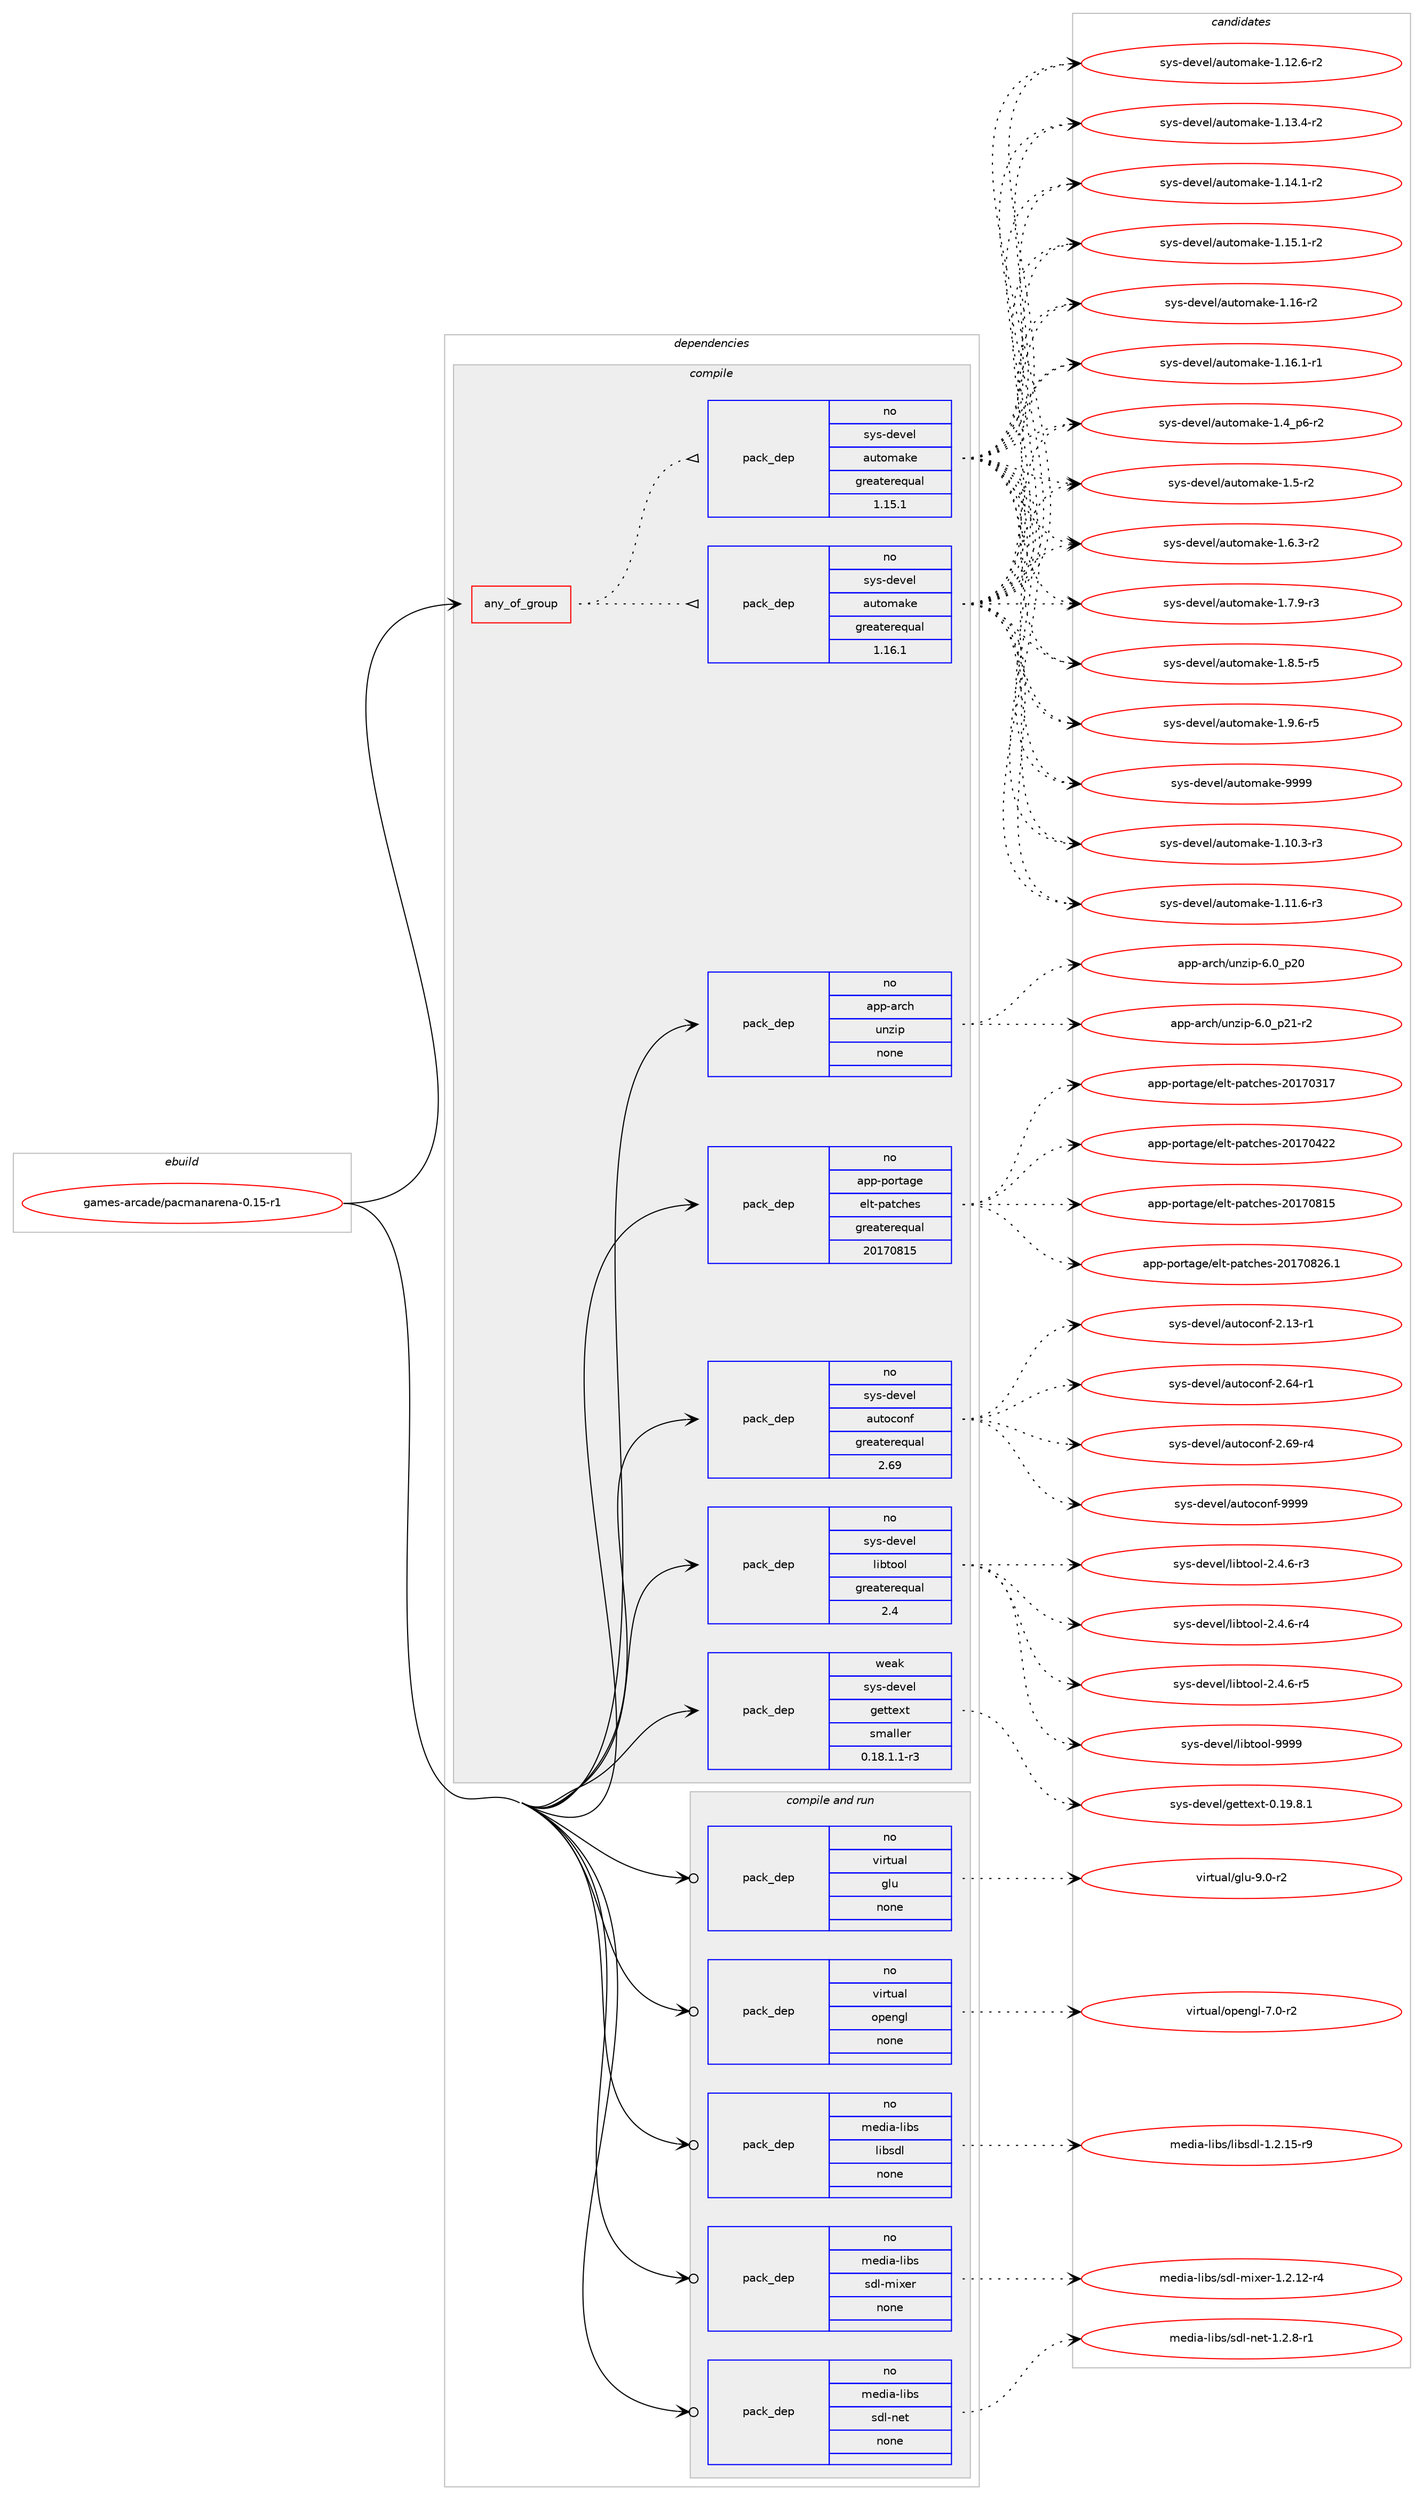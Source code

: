 digraph prolog {

# *************
# Graph options
# *************

newrank=true;
concentrate=true;
compound=true;
graph [rankdir=LR,fontname=Helvetica,fontsize=10,ranksep=1.5];#, ranksep=2.5, nodesep=0.2];
edge  [arrowhead=vee];
node  [fontname=Helvetica,fontsize=10];

# **********
# The ebuild
# **********

subgraph cluster_leftcol {
color=gray;
rank=same;
label=<<i>ebuild</i>>;
id [label="games-arcade/pacmanarena-0.15-r1", color=red, width=4, href="../games-arcade/pacmanarena-0.15-r1.svg"];
}

# ****************
# The dependencies
# ****************

subgraph cluster_midcol {
color=gray;
label=<<i>dependencies</i>>;
subgraph cluster_compile {
fillcolor="#eeeeee";
style=filled;
label=<<i>compile</i>>;
subgraph any23213 {
dependency1554504 [label=<<TABLE BORDER="0" CELLBORDER="1" CELLSPACING="0" CELLPADDING="4"><TR><TD CELLPADDING="10">any_of_group</TD></TR></TABLE>>, shape=none, color=red];subgraph pack1104593 {
dependency1554505 [label=<<TABLE BORDER="0" CELLBORDER="1" CELLSPACING="0" CELLPADDING="4" WIDTH="220"><TR><TD ROWSPAN="6" CELLPADDING="30">pack_dep</TD></TR><TR><TD WIDTH="110">no</TD></TR><TR><TD>sys-devel</TD></TR><TR><TD>automake</TD></TR><TR><TD>greaterequal</TD></TR><TR><TD>1.16.1</TD></TR></TABLE>>, shape=none, color=blue];
}
dependency1554504:e -> dependency1554505:w [weight=20,style="dotted",arrowhead="oinv"];
subgraph pack1104594 {
dependency1554506 [label=<<TABLE BORDER="0" CELLBORDER="1" CELLSPACING="0" CELLPADDING="4" WIDTH="220"><TR><TD ROWSPAN="6" CELLPADDING="30">pack_dep</TD></TR><TR><TD WIDTH="110">no</TD></TR><TR><TD>sys-devel</TD></TR><TR><TD>automake</TD></TR><TR><TD>greaterequal</TD></TR><TR><TD>1.15.1</TD></TR></TABLE>>, shape=none, color=blue];
}
dependency1554504:e -> dependency1554506:w [weight=20,style="dotted",arrowhead="oinv"];
}
id:e -> dependency1554504:w [weight=20,style="solid",arrowhead="vee"];
subgraph pack1104595 {
dependency1554507 [label=<<TABLE BORDER="0" CELLBORDER="1" CELLSPACING="0" CELLPADDING="4" WIDTH="220"><TR><TD ROWSPAN="6" CELLPADDING="30">pack_dep</TD></TR><TR><TD WIDTH="110">no</TD></TR><TR><TD>app-arch</TD></TR><TR><TD>unzip</TD></TR><TR><TD>none</TD></TR><TR><TD></TD></TR></TABLE>>, shape=none, color=blue];
}
id:e -> dependency1554507:w [weight=20,style="solid",arrowhead="vee"];
subgraph pack1104596 {
dependency1554508 [label=<<TABLE BORDER="0" CELLBORDER="1" CELLSPACING="0" CELLPADDING="4" WIDTH="220"><TR><TD ROWSPAN="6" CELLPADDING="30">pack_dep</TD></TR><TR><TD WIDTH="110">no</TD></TR><TR><TD>app-portage</TD></TR><TR><TD>elt-patches</TD></TR><TR><TD>greaterequal</TD></TR><TR><TD>20170815</TD></TR></TABLE>>, shape=none, color=blue];
}
id:e -> dependency1554508:w [weight=20,style="solid",arrowhead="vee"];
subgraph pack1104597 {
dependency1554509 [label=<<TABLE BORDER="0" CELLBORDER="1" CELLSPACING="0" CELLPADDING="4" WIDTH="220"><TR><TD ROWSPAN="6" CELLPADDING="30">pack_dep</TD></TR><TR><TD WIDTH="110">no</TD></TR><TR><TD>sys-devel</TD></TR><TR><TD>autoconf</TD></TR><TR><TD>greaterequal</TD></TR><TR><TD>2.69</TD></TR></TABLE>>, shape=none, color=blue];
}
id:e -> dependency1554509:w [weight=20,style="solid",arrowhead="vee"];
subgraph pack1104598 {
dependency1554510 [label=<<TABLE BORDER="0" CELLBORDER="1" CELLSPACING="0" CELLPADDING="4" WIDTH="220"><TR><TD ROWSPAN="6" CELLPADDING="30">pack_dep</TD></TR><TR><TD WIDTH="110">no</TD></TR><TR><TD>sys-devel</TD></TR><TR><TD>libtool</TD></TR><TR><TD>greaterequal</TD></TR><TR><TD>2.4</TD></TR></TABLE>>, shape=none, color=blue];
}
id:e -> dependency1554510:w [weight=20,style="solid",arrowhead="vee"];
subgraph pack1104599 {
dependency1554511 [label=<<TABLE BORDER="0" CELLBORDER="1" CELLSPACING="0" CELLPADDING="4" WIDTH="220"><TR><TD ROWSPAN="6" CELLPADDING="30">pack_dep</TD></TR><TR><TD WIDTH="110">weak</TD></TR><TR><TD>sys-devel</TD></TR><TR><TD>gettext</TD></TR><TR><TD>smaller</TD></TR><TR><TD>0.18.1.1-r3</TD></TR></TABLE>>, shape=none, color=blue];
}
id:e -> dependency1554511:w [weight=20,style="solid",arrowhead="vee"];
}
subgraph cluster_compileandrun {
fillcolor="#eeeeee";
style=filled;
label=<<i>compile and run</i>>;
subgraph pack1104600 {
dependency1554512 [label=<<TABLE BORDER="0" CELLBORDER="1" CELLSPACING="0" CELLPADDING="4" WIDTH="220"><TR><TD ROWSPAN="6" CELLPADDING="30">pack_dep</TD></TR><TR><TD WIDTH="110">no</TD></TR><TR><TD>media-libs</TD></TR><TR><TD>libsdl</TD></TR><TR><TD>none</TD></TR><TR><TD></TD></TR></TABLE>>, shape=none, color=blue];
}
id:e -> dependency1554512:w [weight=20,style="solid",arrowhead="odotvee"];
subgraph pack1104601 {
dependency1554513 [label=<<TABLE BORDER="0" CELLBORDER="1" CELLSPACING="0" CELLPADDING="4" WIDTH="220"><TR><TD ROWSPAN="6" CELLPADDING="30">pack_dep</TD></TR><TR><TD WIDTH="110">no</TD></TR><TR><TD>media-libs</TD></TR><TR><TD>sdl-mixer</TD></TR><TR><TD>none</TD></TR><TR><TD></TD></TR></TABLE>>, shape=none, color=blue];
}
id:e -> dependency1554513:w [weight=20,style="solid",arrowhead="odotvee"];
subgraph pack1104602 {
dependency1554514 [label=<<TABLE BORDER="0" CELLBORDER="1" CELLSPACING="0" CELLPADDING="4" WIDTH="220"><TR><TD ROWSPAN="6" CELLPADDING="30">pack_dep</TD></TR><TR><TD WIDTH="110">no</TD></TR><TR><TD>media-libs</TD></TR><TR><TD>sdl-net</TD></TR><TR><TD>none</TD></TR><TR><TD></TD></TR></TABLE>>, shape=none, color=blue];
}
id:e -> dependency1554514:w [weight=20,style="solid",arrowhead="odotvee"];
subgraph pack1104603 {
dependency1554515 [label=<<TABLE BORDER="0" CELLBORDER="1" CELLSPACING="0" CELLPADDING="4" WIDTH="220"><TR><TD ROWSPAN="6" CELLPADDING="30">pack_dep</TD></TR><TR><TD WIDTH="110">no</TD></TR><TR><TD>virtual</TD></TR><TR><TD>glu</TD></TR><TR><TD>none</TD></TR><TR><TD></TD></TR></TABLE>>, shape=none, color=blue];
}
id:e -> dependency1554515:w [weight=20,style="solid",arrowhead="odotvee"];
subgraph pack1104604 {
dependency1554516 [label=<<TABLE BORDER="0" CELLBORDER="1" CELLSPACING="0" CELLPADDING="4" WIDTH="220"><TR><TD ROWSPAN="6" CELLPADDING="30">pack_dep</TD></TR><TR><TD WIDTH="110">no</TD></TR><TR><TD>virtual</TD></TR><TR><TD>opengl</TD></TR><TR><TD>none</TD></TR><TR><TD></TD></TR></TABLE>>, shape=none, color=blue];
}
id:e -> dependency1554516:w [weight=20,style="solid",arrowhead="odotvee"];
}
subgraph cluster_run {
fillcolor="#eeeeee";
style=filled;
label=<<i>run</i>>;
}
}

# **************
# The candidates
# **************

subgraph cluster_choices {
rank=same;
color=gray;
label=<<i>candidates</i>>;

subgraph choice1104593 {
color=black;
nodesep=1;
choice11512111545100101118101108479711711611110997107101454946494846514511451 [label="sys-devel/automake-1.10.3-r3", color=red, width=4,href="../sys-devel/automake-1.10.3-r3.svg"];
choice11512111545100101118101108479711711611110997107101454946494946544511451 [label="sys-devel/automake-1.11.6-r3", color=red, width=4,href="../sys-devel/automake-1.11.6-r3.svg"];
choice11512111545100101118101108479711711611110997107101454946495046544511450 [label="sys-devel/automake-1.12.6-r2", color=red, width=4,href="../sys-devel/automake-1.12.6-r2.svg"];
choice11512111545100101118101108479711711611110997107101454946495146524511450 [label="sys-devel/automake-1.13.4-r2", color=red, width=4,href="../sys-devel/automake-1.13.4-r2.svg"];
choice11512111545100101118101108479711711611110997107101454946495246494511450 [label="sys-devel/automake-1.14.1-r2", color=red, width=4,href="../sys-devel/automake-1.14.1-r2.svg"];
choice11512111545100101118101108479711711611110997107101454946495346494511450 [label="sys-devel/automake-1.15.1-r2", color=red, width=4,href="../sys-devel/automake-1.15.1-r2.svg"];
choice1151211154510010111810110847971171161111099710710145494649544511450 [label="sys-devel/automake-1.16-r2", color=red, width=4,href="../sys-devel/automake-1.16-r2.svg"];
choice11512111545100101118101108479711711611110997107101454946495446494511449 [label="sys-devel/automake-1.16.1-r1", color=red, width=4,href="../sys-devel/automake-1.16.1-r1.svg"];
choice115121115451001011181011084797117116111109971071014549465295112544511450 [label="sys-devel/automake-1.4_p6-r2", color=red, width=4,href="../sys-devel/automake-1.4_p6-r2.svg"];
choice11512111545100101118101108479711711611110997107101454946534511450 [label="sys-devel/automake-1.5-r2", color=red, width=4,href="../sys-devel/automake-1.5-r2.svg"];
choice115121115451001011181011084797117116111109971071014549465446514511450 [label="sys-devel/automake-1.6.3-r2", color=red, width=4,href="../sys-devel/automake-1.6.3-r2.svg"];
choice115121115451001011181011084797117116111109971071014549465546574511451 [label="sys-devel/automake-1.7.9-r3", color=red, width=4,href="../sys-devel/automake-1.7.9-r3.svg"];
choice115121115451001011181011084797117116111109971071014549465646534511453 [label="sys-devel/automake-1.8.5-r5", color=red, width=4,href="../sys-devel/automake-1.8.5-r5.svg"];
choice115121115451001011181011084797117116111109971071014549465746544511453 [label="sys-devel/automake-1.9.6-r5", color=red, width=4,href="../sys-devel/automake-1.9.6-r5.svg"];
choice115121115451001011181011084797117116111109971071014557575757 [label="sys-devel/automake-9999", color=red, width=4,href="../sys-devel/automake-9999.svg"];
dependency1554505:e -> choice11512111545100101118101108479711711611110997107101454946494846514511451:w [style=dotted,weight="100"];
dependency1554505:e -> choice11512111545100101118101108479711711611110997107101454946494946544511451:w [style=dotted,weight="100"];
dependency1554505:e -> choice11512111545100101118101108479711711611110997107101454946495046544511450:w [style=dotted,weight="100"];
dependency1554505:e -> choice11512111545100101118101108479711711611110997107101454946495146524511450:w [style=dotted,weight="100"];
dependency1554505:e -> choice11512111545100101118101108479711711611110997107101454946495246494511450:w [style=dotted,weight="100"];
dependency1554505:e -> choice11512111545100101118101108479711711611110997107101454946495346494511450:w [style=dotted,weight="100"];
dependency1554505:e -> choice1151211154510010111810110847971171161111099710710145494649544511450:w [style=dotted,weight="100"];
dependency1554505:e -> choice11512111545100101118101108479711711611110997107101454946495446494511449:w [style=dotted,weight="100"];
dependency1554505:e -> choice115121115451001011181011084797117116111109971071014549465295112544511450:w [style=dotted,weight="100"];
dependency1554505:e -> choice11512111545100101118101108479711711611110997107101454946534511450:w [style=dotted,weight="100"];
dependency1554505:e -> choice115121115451001011181011084797117116111109971071014549465446514511450:w [style=dotted,weight="100"];
dependency1554505:e -> choice115121115451001011181011084797117116111109971071014549465546574511451:w [style=dotted,weight="100"];
dependency1554505:e -> choice115121115451001011181011084797117116111109971071014549465646534511453:w [style=dotted,weight="100"];
dependency1554505:e -> choice115121115451001011181011084797117116111109971071014549465746544511453:w [style=dotted,weight="100"];
dependency1554505:e -> choice115121115451001011181011084797117116111109971071014557575757:w [style=dotted,weight="100"];
}
subgraph choice1104594 {
color=black;
nodesep=1;
choice11512111545100101118101108479711711611110997107101454946494846514511451 [label="sys-devel/automake-1.10.3-r3", color=red, width=4,href="../sys-devel/automake-1.10.3-r3.svg"];
choice11512111545100101118101108479711711611110997107101454946494946544511451 [label="sys-devel/automake-1.11.6-r3", color=red, width=4,href="../sys-devel/automake-1.11.6-r3.svg"];
choice11512111545100101118101108479711711611110997107101454946495046544511450 [label="sys-devel/automake-1.12.6-r2", color=red, width=4,href="../sys-devel/automake-1.12.6-r2.svg"];
choice11512111545100101118101108479711711611110997107101454946495146524511450 [label="sys-devel/automake-1.13.4-r2", color=red, width=4,href="../sys-devel/automake-1.13.4-r2.svg"];
choice11512111545100101118101108479711711611110997107101454946495246494511450 [label="sys-devel/automake-1.14.1-r2", color=red, width=4,href="../sys-devel/automake-1.14.1-r2.svg"];
choice11512111545100101118101108479711711611110997107101454946495346494511450 [label="sys-devel/automake-1.15.1-r2", color=red, width=4,href="../sys-devel/automake-1.15.1-r2.svg"];
choice1151211154510010111810110847971171161111099710710145494649544511450 [label="sys-devel/automake-1.16-r2", color=red, width=4,href="../sys-devel/automake-1.16-r2.svg"];
choice11512111545100101118101108479711711611110997107101454946495446494511449 [label="sys-devel/automake-1.16.1-r1", color=red, width=4,href="../sys-devel/automake-1.16.1-r1.svg"];
choice115121115451001011181011084797117116111109971071014549465295112544511450 [label="sys-devel/automake-1.4_p6-r2", color=red, width=4,href="../sys-devel/automake-1.4_p6-r2.svg"];
choice11512111545100101118101108479711711611110997107101454946534511450 [label="sys-devel/automake-1.5-r2", color=red, width=4,href="../sys-devel/automake-1.5-r2.svg"];
choice115121115451001011181011084797117116111109971071014549465446514511450 [label="sys-devel/automake-1.6.3-r2", color=red, width=4,href="../sys-devel/automake-1.6.3-r2.svg"];
choice115121115451001011181011084797117116111109971071014549465546574511451 [label="sys-devel/automake-1.7.9-r3", color=red, width=4,href="../sys-devel/automake-1.7.9-r3.svg"];
choice115121115451001011181011084797117116111109971071014549465646534511453 [label="sys-devel/automake-1.8.5-r5", color=red, width=4,href="../sys-devel/automake-1.8.5-r5.svg"];
choice115121115451001011181011084797117116111109971071014549465746544511453 [label="sys-devel/automake-1.9.6-r5", color=red, width=4,href="../sys-devel/automake-1.9.6-r5.svg"];
choice115121115451001011181011084797117116111109971071014557575757 [label="sys-devel/automake-9999", color=red, width=4,href="../sys-devel/automake-9999.svg"];
dependency1554506:e -> choice11512111545100101118101108479711711611110997107101454946494846514511451:w [style=dotted,weight="100"];
dependency1554506:e -> choice11512111545100101118101108479711711611110997107101454946494946544511451:w [style=dotted,weight="100"];
dependency1554506:e -> choice11512111545100101118101108479711711611110997107101454946495046544511450:w [style=dotted,weight="100"];
dependency1554506:e -> choice11512111545100101118101108479711711611110997107101454946495146524511450:w [style=dotted,weight="100"];
dependency1554506:e -> choice11512111545100101118101108479711711611110997107101454946495246494511450:w [style=dotted,weight="100"];
dependency1554506:e -> choice11512111545100101118101108479711711611110997107101454946495346494511450:w [style=dotted,weight="100"];
dependency1554506:e -> choice1151211154510010111810110847971171161111099710710145494649544511450:w [style=dotted,weight="100"];
dependency1554506:e -> choice11512111545100101118101108479711711611110997107101454946495446494511449:w [style=dotted,weight="100"];
dependency1554506:e -> choice115121115451001011181011084797117116111109971071014549465295112544511450:w [style=dotted,weight="100"];
dependency1554506:e -> choice11512111545100101118101108479711711611110997107101454946534511450:w [style=dotted,weight="100"];
dependency1554506:e -> choice115121115451001011181011084797117116111109971071014549465446514511450:w [style=dotted,weight="100"];
dependency1554506:e -> choice115121115451001011181011084797117116111109971071014549465546574511451:w [style=dotted,weight="100"];
dependency1554506:e -> choice115121115451001011181011084797117116111109971071014549465646534511453:w [style=dotted,weight="100"];
dependency1554506:e -> choice115121115451001011181011084797117116111109971071014549465746544511453:w [style=dotted,weight="100"];
dependency1554506:e -> choice115121115451001011181011084797117116111109971071014557575757:w [style=dotted,weight="100"];
}
subgraph choice1104595 {
color=black;
nodesep=1;
choice971121124597114991044711711012210511245544648951125048 [label="app-arch/unzip-6.0_p20", color=red, width=4,href="../app-arch/unzip-6.0_p20.svg"];
choice9711211245971149910447117110122105112455446489511250494511450 [label="app-arch/unzip-6.0_p21-r2", color=red, width=4,href="../app-arch/unzip-6.0_p21-r2.svg"];
dependency1554507:e -> choice971121124597114991044711711012210511245544648951125048:w [style=dotted,weight="100"];
dependency1554507:e -> choice9711211245971149910447117110122105112455446489511250494511450:w [style=dotted,weight="100"];
}
subgraph choice1104596 {
color=black;
nodesep=1;
choice97112112451121111141169710310147101108116451129711699104101115455048495548514955 [label="app-portage/elt-patches-20170317", color=red, width=4,href="../app-portage/elt-patches-20170317.svg"];
choice97112112451121111141169710310147101108116451129711699104101115455048495548525050 [label="app-portage/elt-patches-20170422", color=red, width=4,href="../app-portage/elt-patches-20170422.svg"];
choice97112112451121111141169710310147101108116451129711699104101115455048495548564953 [label="app-portage/elt-patches-20170815", color=red, width=4,href="../app-portage/elt-patches-20170815.svg"];
choice971121124511211111411697103101471011081164511297116991041011154550484955485650544649 [label="app-portage/elt-patches-20170826.1", color=red, width=4,href="../app-portage/elt-patches-20170826.1.svg"];
dependency1554508:e -> choice97112112451121111141169710310147101108116451129711699104101115455048495548514955:w [style=dotted,weight="100"];
dependency1554508:e -> choice97112112451121111141169710310147101108116451129711699104101115455048495548525050:w [style=dotted,weight="100"];
dependency1554508:e -> choice97112112451121111141169710310147101108116451129711699104101115455048495548564953:w [style=dotted,weight="100"];
dependency1554508:e -> choice971121124511211111411697103101471011081164511297116991041011154550484955485650544649:w [style=dotted,weight="100"];
}
subgraph choice1104597 {
color=black;
nodesep=1;
choice1151211154510010111810110847971171161119911111010245504649514511449 [label="sys-devel/autoconf-2.13-r1", color=red, width=4,href="../sys-devel/autoconf-2.13-r1.svg"];
choice1151211154510010111810110847971171161119911111010245504654524511449 [label="sys-devel/autoconf-2.64-r1", color=red, width=4,href="../sys-devel/autoconf-2.64-r1.svg"];
choice1151211154510010111810110847971171161119911111010245504654574511452 [label="sys-devel/autoconf-2.69-r4", color=red, width=4,href="../sys-devel/autoconf-2.69-r4.svg"];
choice115121115451001011181011084797117116111991111101024557575757 [label="sys-devel/autoconf-9999", color=red, width=4,href="../sys-devel/autoconf-9999.svg"];
dependency1554509:e -> choice1151211154510010111810110847971171161119911111010245504649514511449:w [style=dotted,weight="100"];
dependency1554509:e -> choice1151211154510010111810110847971171161119911111010245504654524511449:w [style=dotted,weight="100"];
dependency1554509:e -> choice1151211154510010111810110847971171161119911111010245504654574511452:w [style=dotted,weight="100"];
dependency1554509:e -> choice115121115451001011181011084797117116111991111101024557575757:w [style=dotted,weight="100"];
}
subgraph choice1104598 {
color=black;
nodesep=1;
choice1151211154510010111810110847108105981161111111084550465246544511451 [label="sys-devel/libtool-2.4.6-r3", color=red, width=4,href="../sys-devel/libtool-2.4.6-r3.svg"];
choice1151211154510010111810110847108105981161111111084550465246544511452 [label="sys-devel/libtool-2.4.6-r4", color=red, width=4,href="../sys-devel/libtool-2.4.6-r4.svg"];
choice1151211154510010111810110847108105981161111111084550465246544511453 [label="sys-devel/libtool-2.4.6-r5", color=red, width=4,href="../sys-devel/libtool-2.4.6-r5.svg"];
choice1151211154510010111810110847108105981161111111084557575757 [label="sys-devel/libtool-9999", color=red, width=4,href="../sys-devel/libtool-9999.svg"];
dependency1554510:e -> choice1151211154510010111810110847108105981161111111084550465246544511451:w [style=dotted,weight="100"];
dependency1554510:e -> choice1151211154510010111810110847108105981161111111084550465246544511452:w [style=dotted,weight="100"];
dependency1554510:e -> choice1151211154510010111810110847108105981161111111084550465246544511453:w [style=dotted,weight="100"];
dependency1554510:e -> choice1151211154510010111810110847108105981161111111084557575757:w [style=dotted,weight="100"];
}
subgraph choice1104599 {
color=black;
nodesep=1;
choice1151211154510010111810110847103101116116101120116454846495746564649 [label="sys-devel/gettext-0.19.8.1", color=red, width=4,href="../sys-devel/gettext-0.19.8.1.svg"];
dependency1554511:e -> choice1151211154510010111810110847103101116116101120116454846495746564649:w [style=dotted,weight="100"];
}
subgraph choice1104600 {
color=black;
nodesep=1;
choice1091011001059745108105981154710810598115100108454946504649534511457 [label="media-libs/libsdl-1.2.15-r9", color=red, width=4,href="../media-libs/libsdl-1.2.15-r9.svg"];
dependency1554512:e -> choice1091011001059745108105981154710810598115100108454946504649534511457:w [style=dotted,weight="100"];
}
subgraph choice1104601 {
color=black;
nodesep=1;
choice1091011001059745108105981154711510010845109105120101114454946504649504511452 [label="media-libs/sdl-mixer-1.2.12-r4", color=red, width=4,href="../media-libs/sdl-mixer-1.2.12-r4.svg"];
dependency1554513:e -> choice1091011001059745108105981154711510010845109105120101114454946504649504511452:w [style=dotted,weight="100"];
}
subgraph choice1104602 {
color=black;
nodesep=1;
choice10910110010597451081059811547115100108451101011164549465046564511449 [label="media-libs/sdl-net-1.2.8-r1", color=red, width=4,href="../media-libs/sdl-net-1.2.8-r1.svg"];
dependency1554514:e -> choice10910110010597451081059811547115100108451101011164549465046564511449:w [style=dotted,weight="100"];
}
subgraph choice1104603 {
color=black;
nodesep=1;
choice1181051141161179710847103108117455746484511450 [label="virtual/glu-9.0-r2", color=red, width=4,href="../virtual/glu-9.0-r2.svg"];
dependency1554515:e -> choice1181051141161179710847103108117455746484511450:w [style=dotted,weight="100"];
}
subgraph choice1104604 {
color=black;
nodesep=1;
choice1181051141161179710847111112101110103108455546484511450 [label="virtual/opengl-7.0-r2", color=red, width=4,href="../virtual/opengl-7.0-r2.svg"];
dependency1554516:e -> choice1181051141161179710847111112101110103108455546484511450:w [style=dotted,weight="100"];
}
}

}
